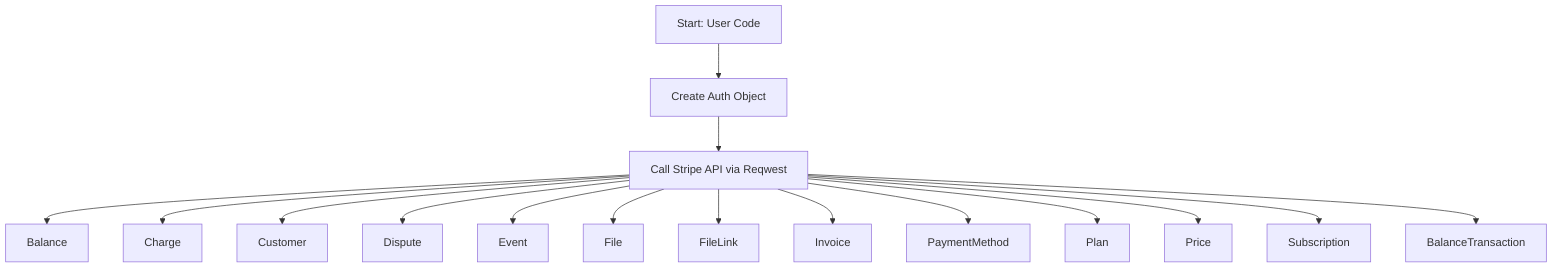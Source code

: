 graph TD
  Start[Start: User Code]
  Auth[Create Auth Object]
  API[Call Stripe API via Reqwest]
  Balance[Balance]
  Charge[Charge]
  Customer[Customer]
  Dispute[Dispute]
  Event[Event]
  File[File]
  FileLink[FileLink]
  Invoice[Invoice]
  PaymentMethod[PaymentMethod]
  Plan[Plan]
  Price[Price]
  Subscription[Subscription]
  Transaction[BalanceTransaction]

  Start --> Auth
  Auth --> API
  API --> Balance
  API --> Charge
  API --> Customer
  API --> Dispute
  API --> Event
  API --> File
  API --> FileLink
  API --> Invoice
  API --> PaymentMethod
  API --> Plan
  API --> Price
  API --> Subscription
  API --> Transaction